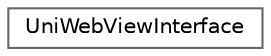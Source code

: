 digraph "Graphical Class Hierarchy"
{
 // LATEX_PDF_SIZE
  bgcolor="transparent";
  edge [fontname=Helvetica,fontsize=10,labelfontname=Helvetica,labelfontsize=10];
  node [fontname=Helvetica,fontsize=10,shape=box,height=0.2,width=0.4];
  rankdir="LR";
  Node0 [id="Node000000",label="UniWebViewInterface",height=0.2,width=0.4,color="grey40", fillcolor="white", style="filled",URL="$class_uni_web_view_interface.html",tooltip=" "];
}
